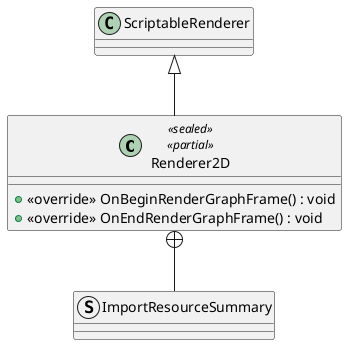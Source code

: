 @startuml
class Renderer2D <<sealed>> <<partial>> {
    + <<override>> OnBeginRenderGraphFrame() : void
    + <<override>> OnEndRenderGraphFrame() : void
}
struct ImportResourceSummary {
}
ScriptableRenderer <|-- Renderer2D
Renderer2D +-- ImportResourceSummary
@enduml
